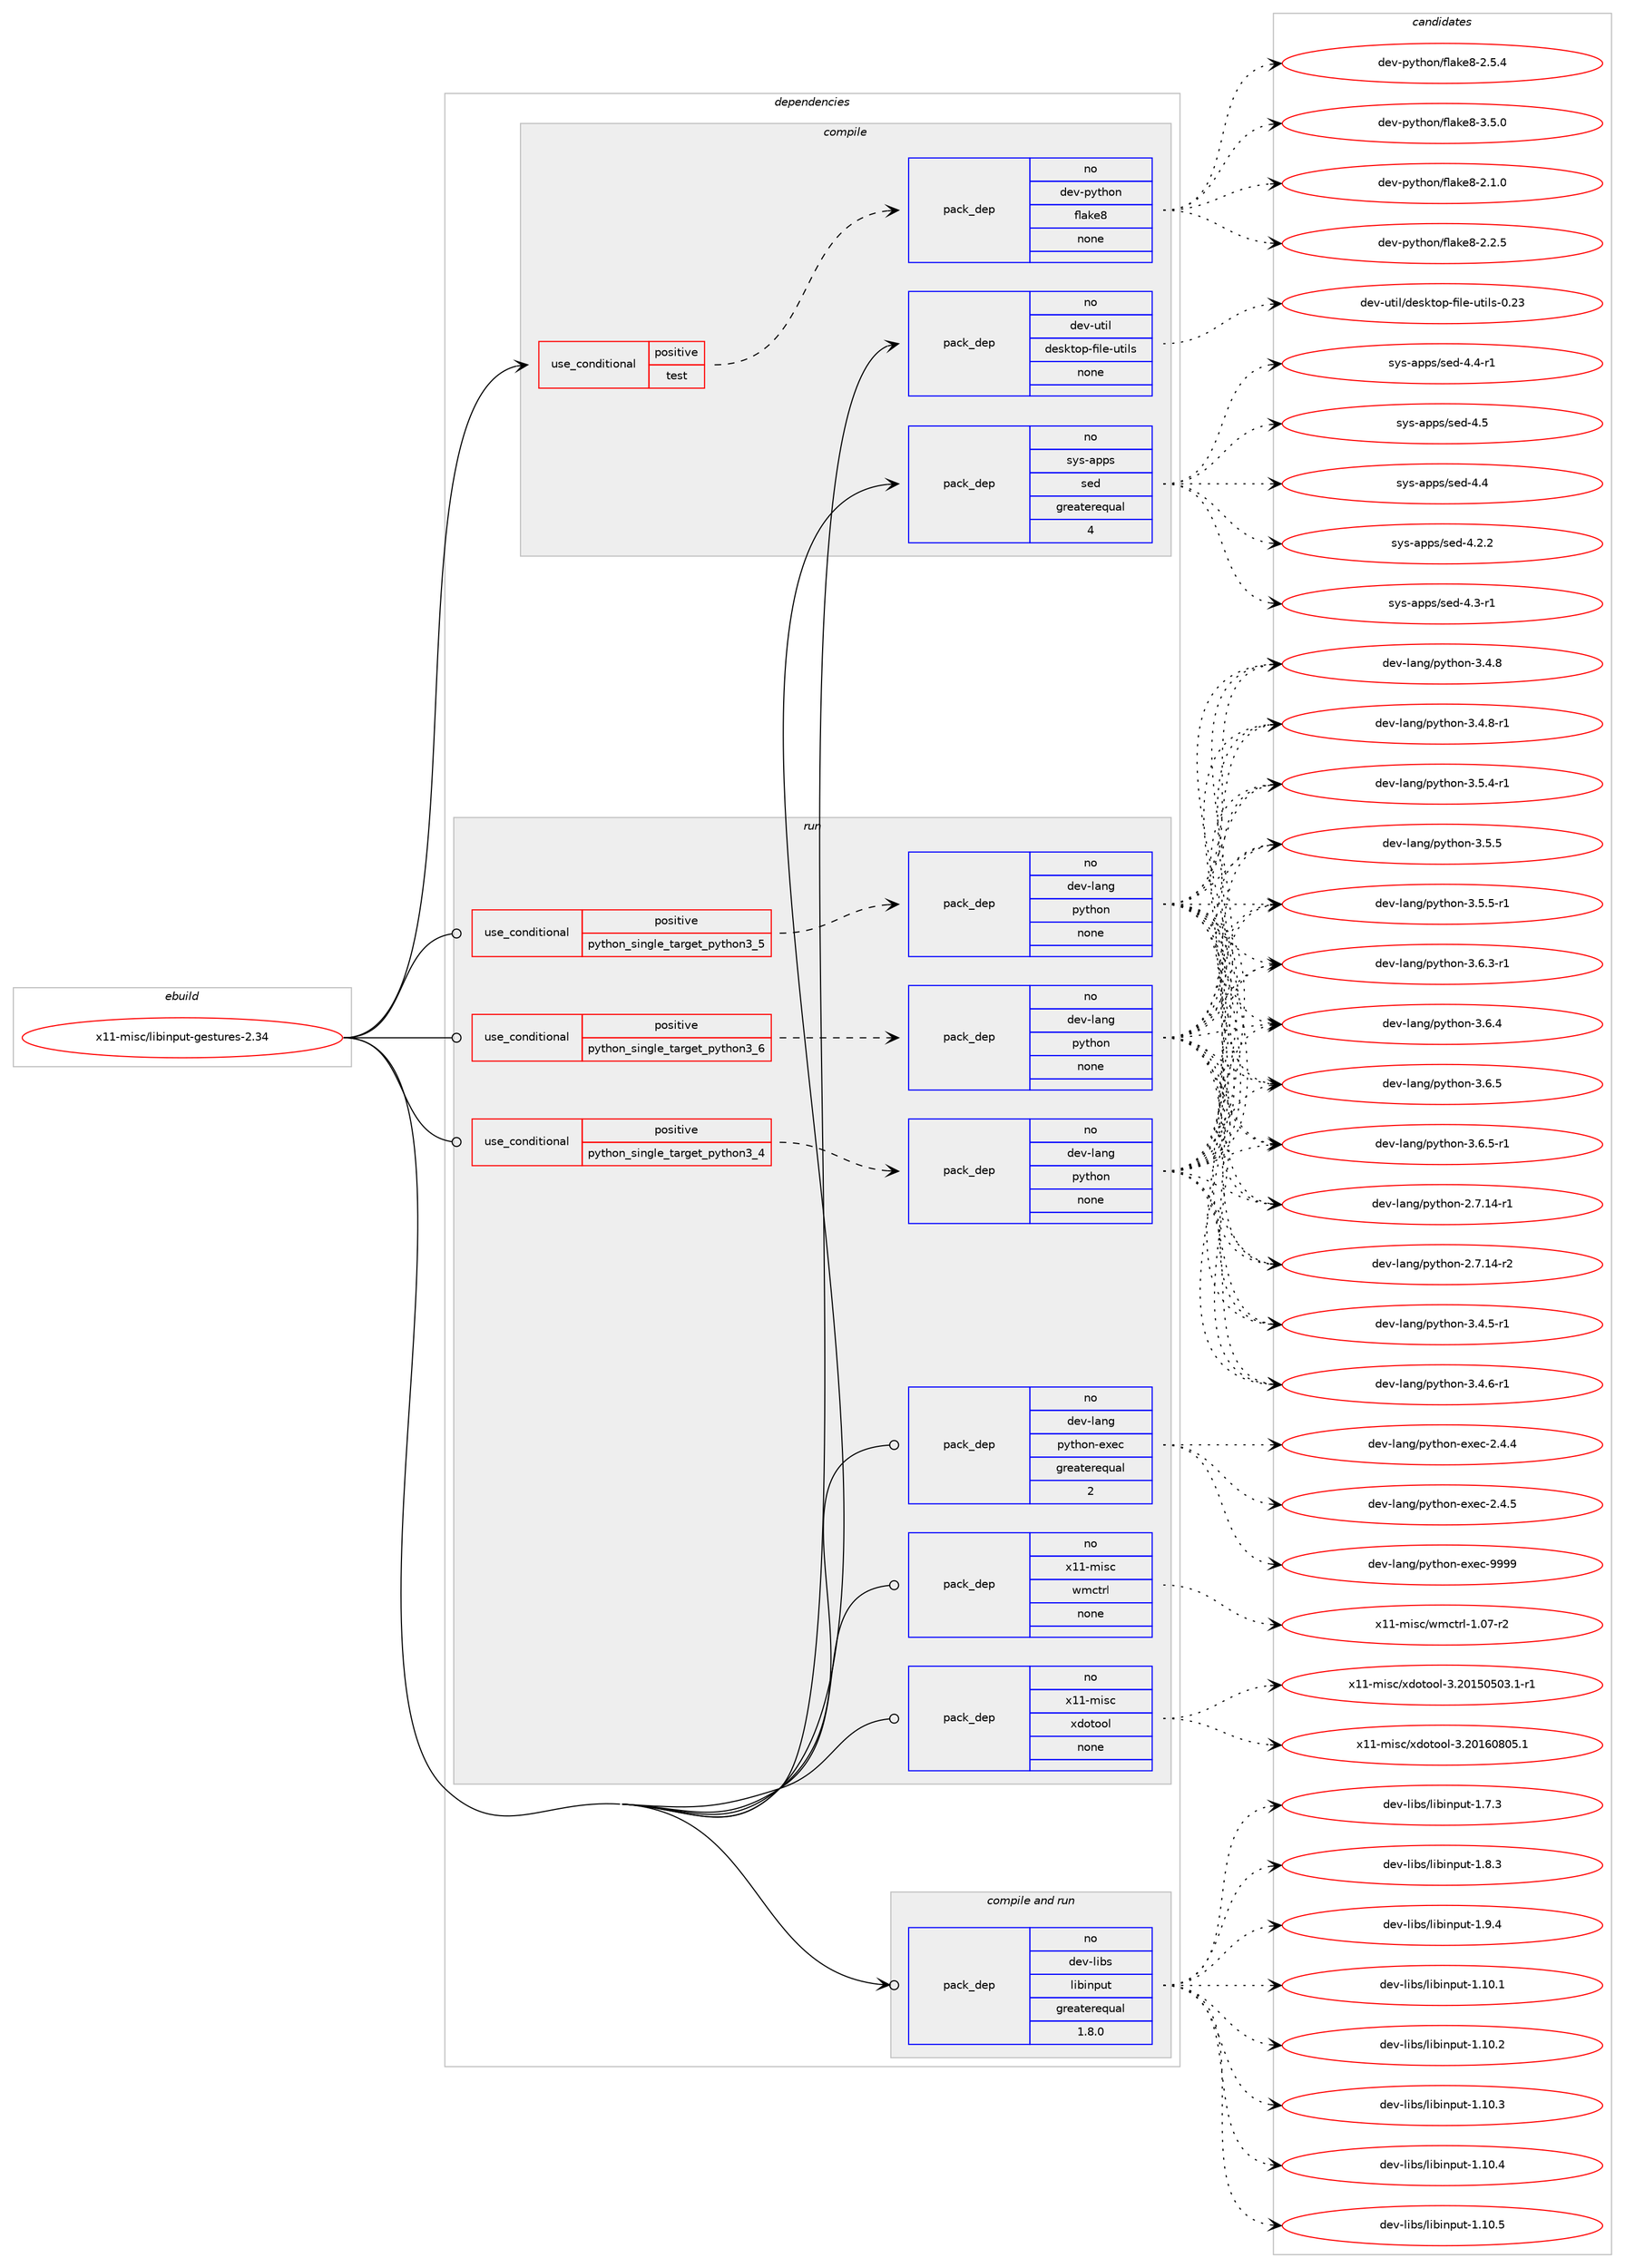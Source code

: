 digraph prolog {

# *************
# Graph options
# *************

newrank=true;
concentrate=true;
compound=true;
graph [rankdir=LR,fontname=Helvetica,fontsize=10,ranksep=1.5];#, ranksep=2.5, nodesep=0.2];
edge  [arrowhead=vee];
node  [fontname=Helvetica,fontsize=10];

# **********
# The ebuild
# **********

subgraph cluster_leftcol {
color=gray;
rank=same;
label=<<i>ebuild</i>>;
id [label="x11-misc/libinput-gestures-2.34", color=red, width=4, href="../x11-misc/libinput-gestures-2.34.svg"];
}

# ****************
# The dependencies
# ****************

subgraph cluster_midcol {
color=gray;
label=<<i>dependencies</i>>;
subgraph cluster_compile {
fillcolor="#eeeeee";
style=filled;
label=<<i>compile</i>>;
subgraph cond989 {
dependency9437 [label=<<TABLE BORDER="0" CELLBORDER="1" CELLSPACING="0" CELLPADDING="4"><TR><TD ROWSPAN="3" CELLPADDING="10">use_conditional</TD></TR><TR><TD>positive</TD></TR><TR><TD>test</TD></TR></TABLE>>, shape=none, color=red];
subgraph pack8314 {
dependency9438 [label=<<TABLE BORDER="0" CELLBORDER="1" CELLSPACING="0" CELLPADDING="4" WIDTH="220"><TR><TD ROWSPAN="6" CELLPADDING="30">pack_dep</TD></TR><TR><TD WIDTH="110">no</TD></TR><TR><TD>dev-python</TD></TR><TR><TD>flake8</TD></TR><TR><TD>none</TD></TR><TR><TD></TD></TR></TABLE>>, shape=none, color=blue];
}
dependency9437:e -> dependency9438:w [weight=20,style="dashed",arrowhead="vee"];
}
id:e -> dependency9437:w [weight=20,style="solid",arrowhead="vee"];
subgraph pack8315 {
dependency9439 [label=<<TABLE BORDER="0" CELLBORDER="1" CELLSPACING="0" CELLPADDING="4" WIDTH="220"><TR><TD ROWSPAN="6" CELLPADDING="30">pack_dep</TD></TR><TR><TD WIDTH="110">no</TD></TR><TR><TD>dev-util</TD></TR><TR><TD>desktop-file-utils</TD></TR><TR><TD>none</TD></TR><TR><TD></TD></TR></TABLE>>, shape=none, color=blue];
}
id:e -> dependency9439:w [weight=20,style="solid",arrowhead="vee"];
subgraph pack8316 {
dependency9440 [label=<<TABLE BORDER="0" CELLBORDER="1" CELLSPACING="0" CELLPADDING="4" WIDTH="220"><TR><TD ROWSPAN="6" CELLPADDING="30">pack_dep</TD></TR><TR><TD WIDTH="110">no</TD></TR><TR><TD>sys-apps</TD></TR><TR><TD>sed</TD></TR><TR><TD>greaterequal</TD></TR><TR><TD>4</TD></TR></TABLE>>, shape=none, color=blue];
}
id:e -> dependency9440:w [weight=20,style="solid",arrowhead="vee"];
}
subgraph cluster_compileandrun {
fillcolor="#eeeeee";
style=filled;
label=<<i>compile and run</i>>;
subgraph pack8317 {
dependency9441 [label=<<TABLE BORDER="0" CELLBORDER="1" CELLSPACING="0" CELLPADDING="4" WIDTH="220"><TR><TD ROWSPAN="6" CELLPADDING="30">pack_dep</TD></TR><TR><TD WIDTH="110">no</TD></TR><TR><TD>dev-libs</TD></TR><TR><TD>libinput</TD></TR><TR><TD>greaterequal</TD></TR><TR><TD>1.8.0</TD></TR></TABLE>>, shape=none, color=blue];
}
id:e -> dependency9441:w [weight=20,style="solid",arrowhead="odotvee"];
}
subgraph cluster_run {
fillcolor="#eeeeee";
style=filled;
label=<<i>run</i>>;
subgraph cond990 {
dependency9442 [label=<<TABLE BORDER="0" CELLBORDER="1" CELLSPACING="0" CELLPADDING="4"><TR><TD ROWSPAN="3" CELLPADDING="10">use_conditional</TD></TR><TR><TD>positive</TD></TR><TR><TD>python_single_target_python3_4</TD></TR></TABLE>>, shape=none, color=red];
subgraph pack8318 {
dependency9443 [label=<<TABLE BORDER="0" CELLBORDER="1" CELLSPACING="0" CELLPADDING="4" WIDTH="220"><TR><TD ROWSPAN="6" CELLPADDING="30">pack_dep</TD></TR><TR><TD WIDTH="110">no</TD></TR><TR><TD>dev-lang</TD></TR><TR><TD>python</TD></TR><TR><TD>none</TD></TR><TR><TD></TD></TR></TABLE>>, shape=none, color=blue];
}
dependency9442:e -> dependency9443:w [weight=20,style="dashed",arrowhead="vee"];
}
id:e -> dependency9442:w [weight=20,style="solid",arrowhead="odot"];
subgraph cond991 {
dependency9444 [label=<<TABLE BORDER="0" CELLBORDER="1" CELLSPACING="0" CELLPADDING="4"><TR><TD ROWSPAN="3" CELLPADDING="10">use_conditional</TD></TR><TR><TD>positive</TD></TR><TR><TD>python_single_target_python3_5</TD></TR></TABLE>>, shape=none, color=red];
subgraph pack8319 {
dependency9445 [label=<<TABLE BORDER="0" CELLBORDER="1" CELLSPACING="0" CELLPADDING="4" WIDTH="220"><TR><TD ROWSPAN="6" CELLPADDING="30">pack_dep</TD></TR><TR><TD WIDTH="110">no</TD></TR><TR><TD>dev-lang</TD></TR><TR><TD>python</TD></TR><TR><TD>none</TD></TR><TR><TD></TD></TR></TABLE>>, shape=none, color=blue];
}
dependency9444:e -> dependency9445:w [weight=20,style="dashed",arrowhead="vee"];
}
id:e -> dependency9444:w [weight=20,style="solid",arrowhead="odot"];
subgraph cond992 {
dependency9446 [label=<<TABLE BORDER="0" CELLBORDER="1" CELLSPACING="0" CELLPADDING="4"><TR><TD ROWSPAN="3" CELLPADDING="10">use_conditional</TD></TR><TR><TD>positive</TD></TR><TR><TD>python_single_target_python3_6</TD></TR></TABLE>>, shape=none, color=red];
subgraph pack8320 {
dependency9447 [label=<<TABLE BORDER="0" CELLBORDER="1" CELLSPACING="0" CELLPADDING="4" WIDTH="220"><TR><TD ROWSPAN="6" CELLPADDING="30">pack_dep</TD></TR><TR><TD WIDTH="110">no</TD></TR><TR><TD>dev-lang</TD></TR><TR><TD>python</TD></TR><TR><TD>none</TD></TR><TR><TD></TD></TR></TABLE>>, shape=none, color=blue];
}
dependency9446:e -> dependency9447:w [weight=20,style="dashed",arrowhead="vee"];
}
id:e -> dependency9446:w [weight=20,style="solid",arrowhead="odot"];
subgraph pack8321 {
dependency9448 [label=<<TABLE BORDER="0" CELLBORDER="1" CELLSPACING="0" CELLPADDING="4" WIDTH="220"><TR><TD ROWSPAN="6" CELLPADDING="30">pack_dep</TD></TR><TR><TD WIDTH="110">no</TD></TR><TR><TD>dev-lang</TD></TR><TR><TD>python-exec</TD></TR><TR><TD>greaterequal</TD></TR><TR><TD>2</TD></TR></TABLE>>, shape=none, color=blue];
}
id:e -> dependency9448:w [weight=20,style="solid",arrowhead="odot"];
subgraph pack8322 {
dependency9449 [label=<<TABLE BORDER="0" CELLBORDER="1" CELLSPACING="0" CELLPADDING="4" WIDTH="220"><TR><TD ROWSPAN="6" CELLPADDING="30">pack_dep</TD></TR><TR><TD WIDTH="110">no</TD></TR><TR><TD>x11-misc</TD></TR><TR><TD>wmctrl</TD></TR><TR><TD>none</TD></TR><TR><TD></TD></TR></TABLE>>, shape=none, color=blue];
}
id:e -> dependency9449:w [weight=20,style="solid",arrowhead="odot"];
subgraph pack8323 {
dependency9450 [label=<<TABLE BORDER="0" CELLBORDER="1" CELLSPACING="0" CELLPADDING="4" WIDTH="220"><TR><TD ROWSPAN="6" CELLPADDING="30">pack_dep</TD></TR><TR><TD WIDTH="110">no</TD></TR><TR><TD>x11-misc</TD></TR><TR><TD>xdotool</TD></TR><TR><TD>none</TD></TR><TR><TD></TD></TR></TABLE>>, shape=none, color=blue];
}
id:e -> dependency9450:w [weight=20,style="solid",arrowhead="odot"];
}
}

# **************
# The candidates
# **************

subgraph cluster_choices {
rank=same;
color=gray;
label=<<i>candidates</i>>;

subgraph choice8314 {
color=black;
nodesep=1;
choice10010111845112121116104111110471021089710710156455046494648 [label="dev-python/flake8-2.1.0", color=red, width=4,href="../dev-python/flake8-2.1.0.svg"];
choice10010111845112121116104111110471021089710710156455046504653 [label="dev-python/flake8-2.2.5", color=red, width=4,href="../dev-python/flake8-2.2.5.svg"];
choice10010111845112121116104111110471021089710710156455046534652 [label="dev-python/flake8-2.5.4", color=red, width=4,href="../dev-python/flake8-2.5.4.svg"];
choice10010111845112121116104111110471021089710710156455146534648 [label="dev-python/flake8-3.5.0", color=red, width=4,href="../dev-python/flake8-3.5.0.svg"];
dependency9438:e -> choice10010111845112121116104111110471021089710710156455046494648:w [style=dotted,weight="100"];
dependency9438:e -> choice10010111845112121116104111110471021089710710156455046504653:w [style=dotted,weight="100"];
dependency9438:e -> choice10010111845112121116104111110471021089710710156455046534652:w [style=dotted,weight="100"];
dependency9438:e -> choice10010111845112121116104111110471021089710710156455146534648:w [style=dotted,weight="100"];
}
subgraph choice8315 {
color=black;
nodesep=1;
choice100101118451171161051084710010111510711611111245102105108101451171161051081154548465051 [label="dev-util/desktop-file-utils-0.23", color=red, width=4,href="../dev-util/desktop-file-utils-0.23.svg"];
dependency9439:e -> choice100101118451171161051084710010111510711611111245102105108101451171161051081154548465051:w [style=dotted,weight="100"];
}
subgraph choice8316 {
color=black;
nodesep=1;
choice11512111545971121121154711510110045524652 [label="sys-apps/sed-4.4", color=red, width=4,href="../sys-apps/sed-4.4.svg"];
choice115121115459711211211547115101100455246504650 [label="sys-apps/sed-4.2.2", color=red, width=4,href="../sys-apps/sed-4.2.2.svg"];
choice115121115459711211211547115101100455246514511449 [label="sys-apps/sed-4.3-r1", color=red, width=4,href="../sys-apps/sed-4.3-r1.svg"];
choice115121115459711211211547115101100455246524511449 [label="sys-apps/sed-4.4-r1", color=red, width=4,href="../sys-apps/sed-4.4-r1.svg"];
choice11512111545971121121154711510110045524653 [label="sys-apps/sed-4.5", color=red, width=4,href="../sys-apps/sed-4.5.svg"];
dependency9440:e -> choice11512111545971121121154711510110045524652:w [style=dotted,weight="100"];
dependency9440:e -> choice115121115459711211211547115101100455246504650:w [style=dotted,weight="100"];
dependency9440:e -> choice115121115459711211211547115101100455246514511449:w [style=dotted,weight="100"];
dependency9440:e -> choice115121115459711211211547115101100455246524511449:w [style=dotted,weight="100"];
dependency9440:e -> choice11512111545971121121154711510110045524653:w [style=dotted,weight="100"];
}
subgraph choice8317 {
color=black;
nodesep=1;
choice1001011184510810598115471081059810511011211711645494649484649 [label="dev-libs/libinput-1.10.1", color=red, width=4,href="../dev-libs/libinput-1.10.1.svg"];
choice1001011184510810598115471081059810511011211711645494649484650 [label="dev-libs/libinput-1.10.2", color=red, width=4,href="../dev-libs/libinput-1.10.2.svg"];
choice1001011184510810598115471081059810511011211711645494649484651 [label="dev-libs/libinput-1.10.3", color=red, width=4,href="../dev-libs/libinput-1.10.3.svg"];
choice1001011184510810598115471081059810511011211711645494649484652 [label="dev-libs/libinput-1.10.4", color=red, width=4,href="../dev-libs/libinput-1.10.4.svg"];
choice1001011184510810598115471081059810511011211711645494649484653 [label="dev-libs/libinput-1.10.5", color=red, width=4,href="../dev-libs/libinput-1.10.5.svg"];
choice10010111845108105981154710810598105110112117116454946554651 [label="dev-libs/libinput-1.7.3", color=red, width=4,href="../dev-libs/libinput-1.7.3.svg"];
choice10010111845108105981154710810598105110112117116454946564651 [label="dev-libs/libinput-1.8.3", color=red, width=4,href="../dev-libs/libinput-1.8.3.svg"];
choice10010111845108105981154710810598105110112117116454946574652 [label="dev-libs/libinput-1.9.4", color=red, width=4,href="../dev-libs/libinput-1.9.4.svg"];
dependency9441:e -> choice1001011184510810598115471081059810511011211711645494649484649:w [style=dotted,weight="100"];
dependency9441:e -> choice1001011184510810598115471081059810511011211711645494649484650:w [style=dotted,weight="100"];
dependency9441:e -> choice1001011184510810598115471081059810511011211711645494649484651:w [style=dotted,weight="100"];
dependency9441:e -> choice1001011184510810598115471081059810511011211711645494649484652:w [style=dotted,weight="100"];
dependency9441:e -> choice1001011184510810598115471081059810511011211711645494649484653:w [style=dotted,weight="100"];
dependency9441:e -> choice10010111845108105981154710810598105110112117116454946554651:w [style=dotted,weight="100"];
dependency9441:e -> choice10010111845108105981154710810598105110112117116454946564651:w [style=dotted,weight="100"];
dependency9441:e -> choice10010111845108105981154710810598105110112117116454946574652:w [style=dotted,weight="100"];
}
subgraph choice8318 {
color=black;
nodesep=1;
choice100101118451089711010347112121116104111110455046554649524511449 [label="dev-lang/python-2.7.14-r1", color=red, width=4,href="../dev-lang/python-2.7.14-r1.svg"];
choice100101118451089711010347112121116104111110455046554649524511450 [label="dev-lang/python-2.7.14-r2", color=red, width=4,href="../dev-lang/python-2.7.14-r2.svg"];
choice1001011184510897110103471121211161041111104551465246534511449 [label="dev-lang/python-3.4.5-r1", color=red, width=4,href="../dev-lang/python-3.4.5-r1.svg"];
choice1001011184510897110103471121211161041111104551465246544511449 [label="dev-lang/python-3.4.6-r1", color=red, width=4,href="../dev-lang/python-3.4.6-r1.svg"];
choice100101118451089711010347112121116104111110455146524656 [label="dev-lang/python-3.4.8", color=red, width=4,href="../dev-lang/python-3.4.8.svg"];
choice1001011184510897110103471121211161041111104551465246564511449 [label="dev-lang/python-3.4.8-r1", color=red, width=4,href="../dev-lang/python-3.4.8-r1.svg"];
choice1001011184510897110103471121211161041111104551465346524511449 [label="dev-lang/python-3.5.4-r1", color=red, width=4,href="../dev-lang/python-3.5.4-r1.svg"];
choice100101118451089711010347112121116104111110455146534653 [label="dev-lang/python-3.5.5", color=red, width=4,href="../dev-lang/python-3.5.5.svg"];
choice1001011184510897110103471121211161041111104551465346534511449 [label="dev-lang/python-3.5.5-r1", color=red, width=4,href="../dev-lang/python-3.5.5-r1.svg"];
choice1001011184510897110103471121211161041111104551465446514511449 [label="dev-lang/python-3.6.3-r1", color=red, width=4,href="../dev-lang/python-3.6.3-r1.svg"];
choice100101118451089711010347112121116104111110455146544652 [label="dev-lang/python-3.6.4", color=red, width=4,href="../dev-lang/python-3.6.4.svg"];
choice100101118451089711010347112121116104111110455146544653 [label="dev-lang/python-3.6.5", color=red, width=4,href="../dev-lang/python-3.6.5.svg"];
choice1001011184510897110103471121211161041111104551465446534511449 [label="dev-lang/python-3.6.5-r1", color=red, width=4,href="../dev-lang/python-3.6.5-r1.svg"];
dependency9443:e -> choice100101118451089711010347112121116104111110455046554649524511449:w [style=dotted,weight="100"];
dependency9443:e -> choice100101118451089711010347112121116104111110455046554649524511450:w [style=dotted,weight="100"];
dependency9443:e -> choice1001011184510897110103471121211161041111104551465246534511449:w [style=dotted,weight="100"];
dependency9443:e -> choice1001011184510897110103471121211161041111104551465246544511449:w [style=dotted,weight="100"];
dependency9443:e -> choice100101118451089711010347112121116104111110455146524656:w [style=dotted,weight="100"];
dependency9443:e -> choice1001011184510897110103471121211161041111104551465246564511449:w [style=dotted,weight="100"];
dependency9443:e -> choice1001011184510897110103471121211161041111104551465346524511449:w [style=dotted,weight="100"];
dependency9443:e -> choice100101118451089711010347112121116104111110455146534653:w [style=dotted,weight="100"];
dependency9443:e -> choice1001011184510897110103471121211161041111104551465346534511449:w [style=dotted,weight="100"];
dependency9443:e -> choice1001011184510897110103471121211161041111104551465446514511449:w [style=dotted,weight="100"];
dependency9443:e -> choice100101118451089711010347112121116104111110455146544652:w [style=dotted,weight="100"];
dependency9443:e -> choice100101118451089711010347112121116104111110455146544653:w [style=dotted,weight="100"];
dependency9443:e -> choice1001011184510897110103471121211161041111104551465446534511449:w [style=dotted,weight="100"];
}
subgraph choice8319 {
color=black;
nodesep=1;
choice100101118451089711010347112121116104111110455046554649524511449 [label="dev-lang/python-2.7.14-r1", color=red, width=4,href="../dev-lang/python-2.7.14-r1.svg"];
choice100101118451089711010347112121116104111110455046554649524511450 [label="dev-lang/python-2.7.14-r2", color=red, width=4,href="../dev-lang/python-2.7.14-r2.svg"];
choice1001011184510897110103471121211161041111104551465246534511449 [label="dev-lang/python-3.4.5-r1", color=red, width=4,href="../dev-lang/python-3.4.5-r1.svg"];
choice1001011184510897110103471121211161041111104551465246544511449 [label="dev-lang/python-3.4.6-r1", color=red, width=4,href="../dev-lang/python-3.4.6-r1.svg"];
choice100101118451089711010347112121116104111110455146524656 [label="dev-lang/python-3.4.8", color=red, width=4,href="../dev-lang/python-3.4.8.svg"];
choice1001011184510897110103471121211161041111104551465246564511449 [label="dev-lang/python-3.4.8-r1", color=red, width=4,href="../dev-lang/python-3.4.8-r1.svg"];
choice1001011184510897110103471121211161041111104551465346524511449 [label="dev-lang/python-3.5.4-r1", color=red, width=4,href="../dev-lang/python-3.5.4-r1.svg"];
choice100101118451089711010347112121116104111110455146534653 [label="dev-lang/python-3.5.5", color=red, width=4,href="../dev-lang/python-3.5.5.svg"];
choice1001011184510897110103471121211161041111104551465346534511449 [label="dev-lang/python-3.5.5-r1", color=red, width=4,href="../dev-lang/python-3.5.5-r1.svg"];
choice1001011184510897110103471121211161041111104551465446514511449 [label="dev-lang/python-3.6.3-r1", color=red, width=4,href="../dev-lang/python-3.6.3-r1.svg"];
choice100101118451089711010347112121116104111110455146544652 [label="dev-lang/python-3.6.4", color=red, width=4,href="../dev-lang/python-3.6.4.svg"];
choice100101118451089711010347112121116104111110455146544653 [label="dev-lang/python-3.6.5", color=red, width=4,href="../dev-lang/python-3.6.5.svg"];
choice1001011184510897110103471121211161041111104551465446534511449 [label="dev-lang/python-3.6.5-r1", color=red, width=4,href="../dev-lang/python-3.6.5-r1.svg"];
dependency9445:e -> choice100101118451089711010347112121116104111110455046554649524511449:w [style=dotted,weight="100"];
dependency9445:e -> choice100101118451089711010347112121116104111110455046554649524511450:w [style=dotted,weight="100"];
dependency9445:e -> choice1001011184510897110103471121211161041111104551465246534511449:w [style=dotted,weight="100"];
dependency9445:e -> choice1001011184510897110103471121211161041111104551465246544511449:w [style=dotted,weight="100"];
dependency9445:e -> choice100101118451089711010347112121116104111110455146524656:w [style=dotted,weight="100"];
dependency9445:e -> choice1001011184510897110103471121211161041111104551465246564511449:w [style=dotted,weight="100"];
dependency9445:e -> choice1001011184510897110103471121211161041111104551465346524511449:w [style=dotted,weight="100"];
dependency9445:e -> choice100101118451089711010347112121116104111110455146534653:w [style=dotted,weight="100"];
dependency9445:e -> choice1001011184510897110103471121211161041111104551465346534511449:w [style=dotted,weight="100"];
dependency9445:e -> choice1001011184510897110103471121211161041111104551465446514511449:w [style=dotted,weight="100"];
dependency9445:e -> choice100101118451089711010347112121116104111110455146544652:w [style=dotted,weight="100"];
dependency9445:e -> choice100101118451089711010347112121116104111110455146544653:w [style=dotted,weight="100"];
dependency9445:e -> choice1001011184510897110103471121211161041111104551465446534511449:w [style=dotted,weight="100"];
}
subgraph choice8320 {
color=black;
nodesep=1;
choice100101118451089711010347112121116104111110455046554649524511449 [label="dev-lang/python-2.7.14-r1", color=red, width=4,href="../dev-lang/python-2.7.14-r1.svg"];
choice100101118451089711010347112121116104111110455046554649524511450 [label="dev-lang/python-2.7.14-r2", color=red, width=4,href="../dev-lang/python-2.7.14-r2.svg"];
choice1001011184510897110103471121211161041111104551465246534511449 [label="dev-lang/python-3.4.5-r1", color=red, width=4,href="../dev-lang/python-3.4.5-r1.svg"];
choice1001011184510897110103471121211161041111104551465246544511449 [label="dev-lang/python-3.4.6-r1", color=red, width=4,href="../dev-lang/python-3.4.6-r1.svg"];
choice100101118451089711010347112121116104111110455146524656 [label="dev-lang/python-3.4.8", color=red, width=4,href="../dev-lang/python-3.4.8.svg"];
choice1001011184510897110103471121211161041111104551465246564511449 [label="dev-lang/python-3.4.8-r1", color=red, width=4,href="../dev-lang/python-3.4.8-r1.svg"];
choice1001011184510897110103471121211161041111104551465346524511449 [label="dev-lang/python-3.5.4-r1", color=red, width=4,href="../dev-lang/python-3.5.4-r1.svg"];
choice100101118451089711010347112121116104111110455146534653 [label="dev-lang/python-3.5.5", color=red, width=4,href="../dev-lang/python-3.5.5.svg"];
choice1001011184510897110103471121211161041111104551465346534511449 [label="dev-lang/python-3.5.5-r1", color=red, width=4,href="../dev-lang/python-3.5.5-r1.svg"];
choice1001011184510897110103471121211161041111104551465446514511449 [label="dev-lang/python-3.6.3-r1", color=red, width=4,href="../dev-lang/python-3.6.3-r1.svg"];
choice100101118451089711010347112121116104111110455146544652 [label="dev-lang/python-3.6.4", color=red, width=4,href="../dev-lang/python-3.6.4.svg"];
choice100101118451089711010347112121116104111110455146544653 [label="dev-lang/python-3.6.5", color=red, width=4,href="../dev-lang/python-3.6.5.svg"];
choice1001011184510897110103471121211161041111104551465446534511449 [label="dev-lang/python-3.6.5-r1", color=red, width=4,href="../dev-lang/python-3.6.5-r1.svg"];
dependency9447:e -> choice100101118451089711010347112121116104111110455046554649524511449:w [style=dotted,weight="100"];
dependency9447:e -> choice100101118451089711010347112121116104111110455046554649524511450:w [style=dotted,weight="100"];
dependency9447:e -> choice1001011184510897110103471121211161041111104551465246534511449:w [style=dotted,weight="100"];
dependency9447:e -> choice1001011184510897110103471121211161041111104551465246544511449:w [style=dotted,weight="100"];
dependency9447:e -> choice100101118451089711010347112121116104111110455146524656:w [style=dotted,weight="100"];
dependency9447:e -> choice1001011184510897110103471121211161041111104551465246564511449:w [style=dotted,weight="100"];
dependency9447:e -> choice1001011184510897110103471121211161041111104551465346524511449:w [style=dotted,weight="100"];
dependency9447:e -> choice100101118451089711010347112121116104111110455146534653:w [style=dotted,weight="100"];
dependency9447:e -> choice1001011184510897110103471121211161041111104551465346534511449:w [style=dotted,weight="100"];
dependency9447:e -> choice1001011184510897110103471121211161041111104551465446514511449:w [style=dotted,weight="100"];
dependency9447:e -> choice100101118451089711010347112121116104111110455146544652:w [style=dotted,weight="100"];
dependency9447:e -> choice100101118451089711010347112121116104111110455146544653:w [style=dotted,weight="100"];
dependency9447:e -> choice1001011184510897110103471121211161041111104551465446534511449:w [style=dotted,weight="100"];
}
subgraph choice8321 {
color=black;
nodesep=1;
choice1001011184510897110103471121211161041111104510112010199455046524652 [label="dev-lang/python-exec-2.4.4", color=red, width=4,href="../dev-lang/python-exec-2.4.4.svg"];
choice1001011184510897110103471121211161041111104510112010199455046524653 [label="dev-lang/python-exec-2.4.5", color=red, width=4,href="../dev-lang/python-exec-2.4.5.svg"];
choice10010111845108971101034711212111610411111045101120101994557575757 [label="dev-lang/python-exec-9999", color=red, width=4,href="../dev-lang/python-exec-9999.svg"];
dependency9448:e -> choice1001011184510897110103471121211161041111104510112010199455046524652:w [style=dotted,weight="100"];
dependency9448:e -> choice1001011184510897110103471121211161041111104510112010199455046524653:w [style=dotted,weight="100"];
dependency9448:e -> choice10010111845108971101034711212111610411111045101120101994557575757:w [style=dotted,weight="100"];
}
subgraph choice8322 {
color=black;
nodesep=1;
choice12049494510910511599471191099911611410845494648554511450 [label="x11-misc/wmctrl-1.07-r2", color=red, width=4,href="../x11-misc/wmctrl-1.07-r2.svg"];
dependency9449:e -> choice12049494510910511599471191099911611410845494648554511450:w [style=dotted,weight="100"];
}
subgraph choice8323 {
color=black;
nodesep=1;
choice1204949451091051159947120100111116111111108455146504849534853485146494511449 [label="x11-misc/xdotool-3.20150503.1-r1", color=red, width=4,href="../x11-misc/xdotool-3.20150503.1-r1.svg"];
choice120494945109105115994712010011111611111110845514650484954485648534649 [label="x11-misc/xdotool-3.20160805.1", color=red, width=4,href="../x11-misc/xdotool-3.20160805.1.svg"];
dependency9450:e -> choice1204949451091051159947120100111116111111108455146504849534853485146494511449:w [style=dotted,weight="100"];
dependency9450:e -> choice120494945109105115994712010011111611111110845514650484954485648534649:w [style=dotted,weight="100"];
}
}

}
